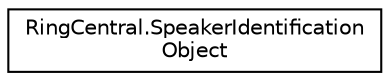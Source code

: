 digraph "Graphical Class Hierarchy"
{
 // LATEX_PDF_SIZE
  edge [fontname="Helvetica",fontsize="10",labelfontname="Helvetica",labelfontsize="10"];
  node [fontname="Helvetica",fontsize="10",shape=record];
  rankdir="LR";
  Node0 [label="RingCentral.SpeakerIdentification\lObject",height=0.2,width=0.4,color="black", fillcolor="white", style="filled",URL="$classRingCentral_1_1SpeakerIdentificationObject.html",tooltip=" "];
}
